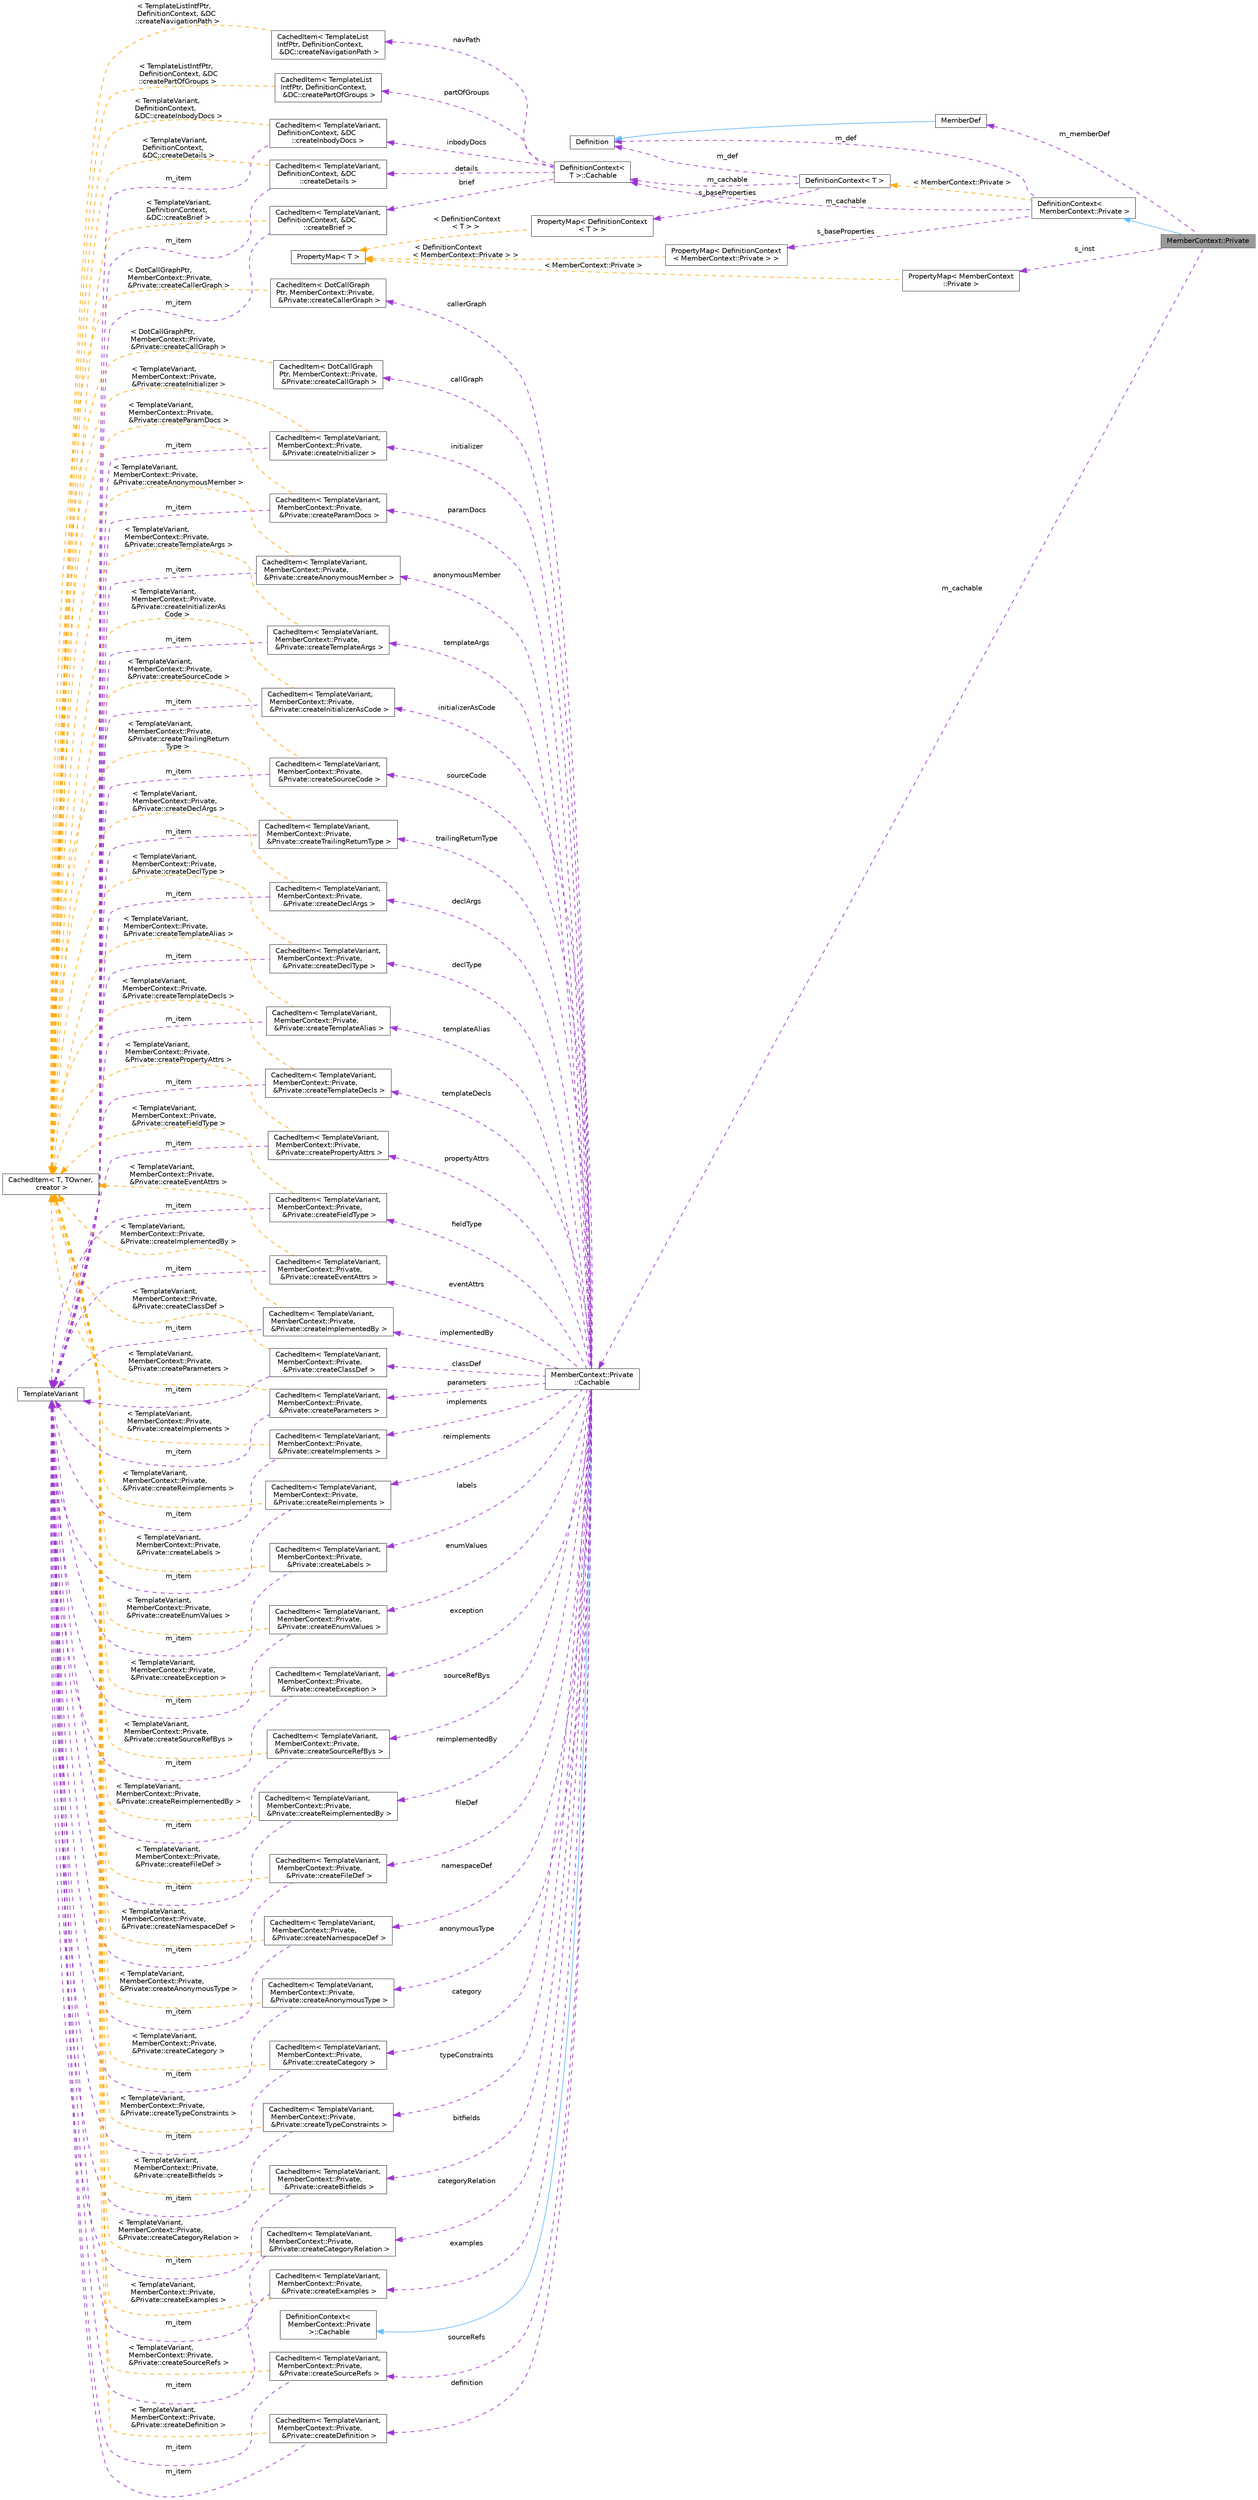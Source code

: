 digraph "MemberContext::Private"
{
 // INTERACTIVE_SVG=YES
 // LATEX_PDF_SIZE
  bgcolor="transparent";
  edge [fontname=Helvetica,fontsize=10,labelfontname=Helvetica,labelfontsize=10];
  node [fontname=Helvetica,fontsize=10,shape=box,height=0.2,width=0.4];
  rankdir="LR";
  Node1 [label="MemberContext::Private",height=0.2,width=0.4,color="gray40", fillcolor="grey60", style="filled", fontcolor="black",tooltip=" "];
  Node2 -> Node1 [dir="back",color="steelblue1",style="solid"];
  Node2 [label="DefinitionContext\<\l MemberContext::Private \>",height=0.2,width=0.4,color="gray40", fillcolor="white", style="filled",URL="$d6/d49/class_definition_context.html",tooltip=" "];
  Node3 -> Node2 [dir="back",color="darkorchid3",style="dashed",label=" m_cachable" ];
  Node3 [label="DefinitionContext\<\l T \>::Cachable",height=0.2,width=0.4,color="gray40", fillcolor="white", style="filled",URL="$d9/d7b/struct_definition_context_1_1_cachable.html",tooltip=" "];
  Node4 -> Node3 [dir="back",color="darkorchid3",style="dashed",label=" details" ];
  Node4 [label="CachedItem\< TemplateVariant,\l DefinitionContext, &DC\l::createDetails \>",height=0.2,width=0.4,color="gray40", fillcolor="white", style="filled",URL="$d7/dc1/class_cached_item.html",tooltip=" "];
  Node5 -> Node4 [dir="back",color="darkorchid3",style="dashed",label=" m_item" ];
  Node5 [label="TemplateVariant",height=0.2,width=0.4,color="gray40", fillcolor="white", style="filled",URL="$d1/dba/class_template_variant.html",tooltip="Variant type which can hold one value of a fixed set of types."];
  Node6 -> Node4 [dir="back",color="orange",style="dashed",label=" \< TemplateVariant,\l DefinitionContext,\l &DC::createDetails \>" ];
  Node6 [label="CachedItem\< T, TOwner,\l creator \>",height=0.2,width=0.4,color="gray40", fillcolor="white", style="filled",URL="$d7/dc1/class_cached_item.html",tooltip="Wrapper for data that needs to be cached."];
  Node7 -> Node3 [dir="back",color="darkorchid3",style="dashed",label=" brief" ];
  Node7 [label="CachedItem\< TemplateVariant,\l DefinitionContext, &DC\l::createBrief \>",height=0.2,width=0.4,color="gray40", fillcolor="white", style="filled",URL="$d7/dc1/class_cached_item.html",tooltip=" "];
  Node5 -> Node7 [dir="back",color="darkorchid3",style="dashed",label=" m_item" ];
  Node6 -> Node7 [dir="back",color="orange",style="dashed",label=" \< TemplateVariant,\l DefinitionContext,\l &DC::createBrief \>" ];
  Node8 -> Node3 [dir="back",color="darkorchid3",style="dashed",label=" inbodyDocs" ];
  Node8 [label="CachedItem\< TemplateVariant,\l DefinitionContext, &DC\l::createInbodyDocs \>",height=0.2,width=0.4,color="gray40", fillcolor="white", style="filled",URL="$d7/dc1/class_cached_item.html",tooltip=" "];
  Node5 -> Node8 [dir="back",color="darkorchid3",style="dashed",label=" m_item" ];
  Node6 -> Node8 [dir="back",color="orange",style="dashed",label=" \< TemplateVariant,\l DefinitionContext,\l &DC::createInbodyDocs \>" ];
  Node9 -> Node3 [dir="back",color="darkorchid3",style="dashed",label=" navPath" ];
  Node9 [label="CachedItem\< TemplateList\lIntfPtr, DefinitionContext,\l &DC::createNavigationPath \>",height=0.2,width=0.4,color="gray40", fillcolor="white", style="filled",URL="$d7/dc1/class_cached_item.html",tooltip=" "];
  Node6 -> Node9 [dir="back",color="orange",style="dashed",label=" \< TemplateListIntfPtr,\l DefinitionContext, &DC\l::createNavigationPath \>" ];
  Node10 -> Node3 [dir="back",color="darkorchid3",style="dashed",label=" partOfGroups" ];
  Node10 [label="CachedItem\< TemplateList\lIntfPtr, DefinitionContext,\l &DC::createPartOfGroups \>",height=0.2,width=0.4,color="gray40", fillcolor="white", style="filled",URL="$d7/dc1/class_cached_item.html",tooltip=" "];
  Node6 -> Node10 [dir="back",color="orange",style="dashed",label=" \< TemplateListIntfPtr,\l DefinitionContext, &DC\l::createPartOfGroups \>" ];
  Node11 -> Node2 [dir="back",color="darkorchid3",style="dashed",label=" m_def" ];
  Node11 [label="Definition",height=0.2,width=0.4,color="gray40", fillcolor="white", style="filled",URL="$d5/dcc/class_definition.html",tooltip="The common base class of all entity definitions found in the sources."];
  Node12 -> Node2 [dir="back",color="darkorchid3",style="dashed",label=" s_baseProperties" ];
  Node12 [label="PropertyMap\< DefinitionContext\l\< MemberContext::Private \> \>",height=0.2,width=0.4,color="gray40", fillcolor="white", style="filled",URL="$d5/dbf/class_property_map.html",tooltip=" "];
  Node13 -> Node12 [dir="back",color="orange",style="dashed",label=" \< DefinitionContext\l\< MemberContext::Private \> \>" ];
  Node13 [label="PropertyMap\< T \>",height=0.2,width=0.4,color="gray40", fillcolor="white", style="filled",URL="$d5/dbf/class_property_map.html",tooltip="Class representing a mapping of properties and the corresponding getter function."];
  Node14 -> Node2 [dir="back",color="orange",style="dashed",label=" \< MemberContext::Private \>" ];
  Node14 [label="DefinitionContext\< T \>",height=0.2,width=0.4,color="gray40", fillcolor="white", style="filled",URL="$d6/d49/class_definition_context.html",tooltip=" "];
  Node3 -> Node14 [dir="back",color="darkorchid3",style="dashed",label=" m_cachable" ];
  Node11 -> Node14 [dir="back",color="darkorchid3",style="dashed",label=" m_def" ];
  Node15 -> Node14 [dir="back",color="darkorchid3",style="dashed",label=" s_baseProperties" ];
  Node15 [label="PropertyMap\< DefinitionContext\l\< T \> \>",height=0.2,width=0.4,color="gray40", fillcolor="white", style="filled",URL="$d5/dbf/class_property_map.html",tooltip=" "];
  Node13 -> Node15 [dir="back",color="orange",style="dashed",label=" \< DefinitionContext\l\< T \> \>" ];
  Node16 -> Node1 [dir="back",color="darkorchid3",style="dashed",label=" m_memberDef" ];
  Node16 [label="MemberDef",height=0.2,width=0.4,color="gray40", fillcolor="white", style="filled",URL="$da/d09/class_member_def.html",tooltip="A model of a class/file/namespace member symbol."];
  Node11 -> Node16 [dir="back",color="steelblue1",style="solid"];
  Node17 -> Node1 [dir="back",color="darkorchid3",style="dashed",label=" m_cachable" ];
  Node17 [label="MemberContext::Private\l::Cachable",height=0.2,width=0.4,color="gray40", fillcolor="white", style="filled",URL="$d7/d88/struct_member_context_1_1_private_1_1_cachable.html",tooltip=" "];
  Node18 -> Node17 [dir="back",color="steelblue1",style="solid"];
  Node18 [label="DefinitionContext\<\l MemberContext::Private\l \>::Cachable",height=0.2,width=0.4,color="gray40", fillcolor="white", style="filled",tooltip=" "];
  Node19 -> Node17 [dir="back",color="darkorchid3",style="dashed",label=" templateArgs" ];
  Node19 [label="CachedItem\< TemplateVariant,\l MemberContext::Private,\l &Private::createTemplateArgs \>",height=0.2,width=0.4,color="gray40", fillcolor="white", style="filled",URL="$d7/dc1/class_cached_item.html",tooltip=" "];
  Node5 -> Node19 [dir="back",color="darkorchid3",style="dashed",label=" m_item" ];
  Node6 -> Node19 [dir="back",color="orange",style="dashed",label=" \< TemplateVariant,\l MemberContext::Private,\l &Private::createTemplateArgs \>" ];
  Node20 -> Node17 [dir="back",color="darkorchid3",style="dashed",label=" templateAlias" ];
  Node20 [label="CachedItem\< TemplateVariant,\l MemberContext::Private,\l &Private::createTemplateAlias \>",height=0.2,width=0.4,color="gray40", fillcolor="white", style="filled",URL="$d7/dc1/class_cached_item.html",tooltip=" "];
  Node5 -> Node20 [dir="back",color="darkorchid3",style="dashed",label=" m_item" ];
  Node6 -> Node20 [dir="back",color="orange",style="dashed",label=" \< TemplateVariant,\l MemberContext::Private,\l &Private::createTemplateAlias \>" ];
  Node21 -> Node17 [dir="back",color="darkorchid3",style="dashed",label=" propertyAttrs" ];
  Node21 [label="CachedItem\< TemplateVariant,\l MemberContext::Private,\l &Private::createPropertyAttrs \>",height=0.2,width=0.4,color="gray40", fillcolor="white", style="filled",URL="$d7/dc1/class_cached_item.html",tooltip=" "];
  Node5 -> Node21 [dir="back",color="darkorchid3",style="dashed",label=" m_item" ];
  Node6 -> Node21 [dir="back",color="orange",style="dashed",label=" \< TemplateVariant,\l MemberContext::Private,\l &Private::createPropertyAttrs \>" ];
  Node22 -> Node17 [dir="back",color="darkorchid3",style="dashed",label=" eventAttrs" ];
  Node22 [label="CachedItem\< TemplateVariant,\l MemberContext::Private,\l &Private::createEventAttrs \>",height=0.2,width=0.4,color="gray40", fillcolor="white", style="filled",URL="$d7/dc1/class_cached_item.html",tooltip=" "];
  Node5 -> Node22 [dir="back",color="darkorchid3",style="dashed",label=" m_item" ];
  Node6 -> Node22 [dir="back",color="orange",style="dashed",label=" \< TemplateVariant,\l MemberContext::Private,\l &Private::createEventAttrs \>" ];
  Node23 -> Node17 [dir="back",color="darkorchid3",style="dashed",label=" parameters" ];
  Node23 [label="CachedItem\< TemplateVariant,\l MemberContext::Private,\l &Private::createParameters \>",height=0.2,width=0.4,color="gray40", fillcolor="white", style="filled",URL="$d7/dc1/class_cached_item.html",tooltip=" "];
  Node5 -> Node23 [dir="back",color="darkorchid3",style="dashed",label=" m_item" ];
  Node6 -> Node23 [dir="back",color="orange",style="dashed",label=" \< TemplateVariant,\l MemberContext::Private,\l &Private::createParameters \>" ];
  Node24 -> Node17 [dir="back",color="darkorchid3",style="dashed",label=" enumValues" ];
  Node24 [label="CachedItem\< TemplateVariant,\l MemberContext::Private,\l &Private::createEnumValues \>",height=0.2,width=0.4,color="gray40", fillcolor="white", style="filled",URL="$d7/dc1/class_cached_item.html",tooltip=" "];
  Node5 -> Node24 [dir="back",color="darkorchid3",style="dashed",label=" m_item" ];
  Node6 -> Node24 [dir="back",color="orange",style="dashed",label=" \< TemplateVariant,\l MemberContext::Private,\l &Private::createEnumValues \>" ];
  Node25 -> Node17 [dir="back",color="darkorchid3",style="dashed",label=" fileDef" ];
  Node25 [label="CachedItem\< TemplateVariant,\l MemberContext::Private,\l &Private::createFileDef \>",height=0.2,width=0.4,color="gray40", fillcolor="white", style="filled",URL="$d7/dc1/class_cached_item.html",tooltip=" "];
  Node5 -> Node25 [dir="back",color="darkorchid3",style="dashed",label=" m_item" ];
  Node6 -> Node25 [dir="back",color="orange",style="dashed",label=" \< TemplateVariant,\l MemberContext::Private,\l &Private::createFileDef \>" ];
  Node26 -> Node17 [dir="back",color="darkorchid3",style="dashed",label=" namespaceDef" ];
  Node26 [label="CachedItem\< TemplateVariant,\l MemberContext::Private,\l &Private::createNamespaceDef \>",height=0.2,width=0.4,color="gray40", fillcolor="white", style="filled",URL="$d7/dc1/class_cached_item.html",tooltip=" "];
  Node5 -> Node26 [dir="back",color="darkorchid3",style="dashed",label=" m_item" ];
  Node6 -> Node26 [dir="back",color="orange",style="dashed",label=" \< TemplateVariant,\l MemberContext::Private,\l &Private::createNamespaceDef \>" ];
  Node27 -> Node17 [dir="back",color="darkorchid3",style="dashed",label=" category" ];
  Node27 [label="CachedItem\< TemplateVariant,\l MemberContext::Private,\l &Private::createCategory \>",height=0.2,width=0.4,color="gray40", fillcolor="white", style="filled",URL="$d7/dc1/class_cached_item.html",tooltip=" "];
  Node5 -> Node27 [dir="back",color="darkorchid3",style="dashed",label=" m_item" ];
  Node6 -> Node27 [dir="back",color="orange",style="dashed",label=" \< TemplateVariant,\l MemberContext::Private,\l &Private::createCategory \>" ];
  Node28 -> Node17 [dir="back",color="darkorchid3",style="dashed",label=" categoryRelation" ];
  Node28 [label="CachedItem\< TemplateVariant,\l MemberContext::Private,\l &Private::createCategoryRelation \>",height=0.2,width=0.4,color="gray40", fillcolor="white", style="filled",URL="$d7/dc1/class_cached_item.html",tooltip=" "];
  Node5 -> Node28 [dir="back",color="darkorchid3",style="dashed",label=" m_item" ];
  Node6 -> Node28 [dir="back",color="orange",style="dashed",label=" \< TemplateVariant,\l MemberContext::Private,\l &Private::createCategoryRelation \>" ];
  Node29 -> Node17 [dir="back",color="darkorchid3",style="dashed",label=" definition" ];
  Node29 [label="CachedItem\< TemplateVariant,\l MemberContext::Private,\l &Private::createDefinition \>",height=0.2,width=0.4,color="gray40", fillcolor="white", style="filled",URL="$d7/dc1/class_cached_item.html",tooltip=" "];
  Node5 -> Node29 [dir="back",color="darkorchid3",style="dashed",label=" m_item" ];
  Node6 -> Node29 [dir="back",color="orange",style="dashed",label=" \< TemplateVariant,\l MemberContext::Private,\l &Private::createDefinition \>" ];
  Node30 -> Node17 [dir="back",color="darkorchid3",style="dashed",label=" trailingReturnType" ];
  Node30 [label="CachedItem\< TemplateVariant,\l MemberContext::Private,\l &Private::createTrailingReturnType \>",height=0.2,width=0.4,color="gray40", fillcolor="white", style="filled",URL="$d7/dc1/class_cached_item.html",tooltip=" "];
  Node5 -> Node30 [dir="back",color="darkorchid3",style="dashed",label=" m_item" ];
  Node6 -> Node30 [dir="back",color="orange",style="dashed",label=" \< TemplateVariant,\l MemberContext::Private,\l &Private::createTrailingReturn\lType \>" ];
  Node31 -> Node17 [dir="back",color="darkorchid3",style="dashed",label=" templateDecls" ];
  Node31 [label="CachedItem\< TemplateVariant,\l MemberContext::Private,\l &Private::createTemplateDecls \>",height=0.2,width=0.4,color="gray40", fillcolor="white", style="filled",URL="$d7/dc1/class_cached_item.html",tooltip=" "];
  Node5 -> Node31 [dir="back",color="darkorchid3",style="dashed",label=" m_item" ];
  Node6 -> Node31 [dir="back",color="orange",style="dashed",label=" \< TemplateVariant,\l MemberContext::Private,\l &Private::createTemplateDecls \>" ];
  Node32 -> Node17 [dir="back",color="darkorchid3",style="dashed",label=" classDef" ];
  Node32 [label="CachedItem\< TemplateVariant,\l MemberContext::Private,\l &Private::createClassDef \>",height=0.2,width=0.4,color="gray40", fillcolor="white", style="filled",URL="$d7/dc1/class_cached_item.html",tooltip=" "];
  Node5 -> Node32 [dir="back",color="darkorchid3",style="dashed",label=" m_item" ];
  Node6 -> Node32 [dir="back",color="orange",style="dashed",label=" \< TemplateVariant,\l MemberContext::Private,\l &Private::createClassDef \>" ];
  Node33 -> Node17 [dir="back",color="darkorchid3",style="dashed",label=" anonymousType" ];
  Node33 [label="CachedItem\< TemplateVariant,\l MemberContext::Private,\l &Private::createAnonymousType \>",height=0.2,width=0.4,color="gray40", fillcolor="white", style="filled",URL="$d7/dc1/class_cached_item.html",tooltip=" "];
  Node5 -> Node33 [dir="back",color="darkorchid3",style="dashed",label=" m_item" ];
  Node6 -> Node33 [dir="back",color="orange",style="dashed",label=" \< TemplateVariant,\l MemberContext::Private,\l &Private::createAnonymousType \>" ];
  Node34 -> Node17 [dir="back",color="darkorchid3",style="dashed",label=" paramDocs" ];
  Node34 [label="CachedItem\< TemplateVariant,\l MemberContext::Private,\l &Private::createParamDocs \>",height=0.2,width=0.4,color="gray40", fillcolor="white", style="filled",URL="$d7/dc1/class_cached_item.html",tooltip=" "];
  Node5 -> Node34 [dir="back",color="darkorchid3",style="dashed",label=" m_item" ];
  Node6 -> Node34 [dir="back",color="orange",style="dashed",label=" \< TemplateVariant,\l MemberContext::Private,\l &Private::createParamDocs \>" ];
  Node35 -> Node17 [dir="back",color="darkorchid3",style="dashed",label=" implements" ];
  Node35 [label="CachedItem\< TemplateVariant,\l MemberContext::Private,\l &Private::createImplements \>",height=0.2,width=0.4,color="gray40", fillcolor="white", style="filled",URL="$d7/dc1/class_cached_item.html",tooltip=" "];
  Node5 -> Node35 [dir="back",color="darkorchid3",style="dashed",label=" m_item" ];
  Node6 -> Node35 [dir="back",color="orange",style="dashed",label=" \< TemplateVariant,\l MemberContext::Private,\l &Private::createImplements \>" ];
  Node36 -> Node17 [dir="back",color="darkorchid3",style="dashed",label=" reimplements" ];
  Node36 [label="CachedItem\< TemplateVariant,\l MemberContext::Private,\l &Private::createReimplements \>",height=0.2,width=0.4,color="gray40", fillcolor="white", style="filled",URL="$d7/dc1/class_cached_item.html",tooltip=" "];
  Node5 -> Node36 [dir="back",color="darkorchid3",style="dashed",label=" m_item" ];
  Node6 -> Node36 [dir="back",color="orange",style="dashed",label=" \< TemplateVariant,\l MemberContext::Private,\l &Private::createReimplements \>" ];
  Node37 -> Node17 [dir="back",color="darkorchid3",style="dashed",label=" implementedBy" ];
  Node37 [label="CachedItem\< TemplateVariant,\l MemberContext::Private,\l &Private::createImplementedBy \>",height=0.2,width=0.4,color="gray40", fillcolor="white", style="filled",URL="$d7/dc1/class_cached_item.html",tooltip=" "];
  Node5 -> Node37 [dir="back",color="darkorchid3",style="dashed",label=" m_item" ];
  Node6 -> Node37 [dir="back",color="orange",style="dashed",label=" \< TemplateVariant,\l MemberContext::Private,\l &Private::createImplementedBy \>" ];
  Node38 -> Node17 [dir="back",color="darkorchid3",style="dashed",label=" reimplementedBy" ];
  Node38 [label="CachedItem\< TemplateVariant,\l MemberContext::Private,\l &Private::createReimplementedBy \>",height=0.2,width=0.4,color="gray40", fillcolor="white", style="filled",URL="$d7/dc1/class_cached_item.html",tooltip=" "];
  Node5 -> Node38 [dir="back",color="darkorchid3",style="dashed",label=" m_item" ];
  Node6 -> Node38 [dir="back",color="orange",style="dashed",label=" \< TemplateVariant,\l MemberContext::Private,\l &Private::createReimplementedBy \>" ];
  Node39 -> Node17 [dir="back",color="darkorchid3",style="dashed",label=" examples" ];
  Node39 [label="CachedItem\< TemplateVariant,\l MemberContext::Private,\l &Private::createExamples \>",height=0.2,width=0.4,color="gray40", fillcolor="white", style="filled",URL="$d7/dc1/class_cached_item.html",tooltip=" "];
  Node5 -> Node39 [dir="back",color="darkorchid3",style="dashed",label=" m_item" ];
  Node6 -> Node39 [dir="back",color="orange",style="dashed",label=" \< TemplateVariant,\l MemberContext::Private,\l &Private::createExamples \>" ];
  Node40 -> Node17 [dir="back",color="darkorchid3",style="dashed",label=" sourceRefs" ];
  Node40 [label="CachedItem\< TemplateVariant,\l MemberContext::Private,\l &Private::createSourceRefs \>",height=0.2,width=0.4,color="gray40", fillcolor="white", style="filled",URL="$d7/dc1/class_cached_item.html",tooltip=" "];
  Node5 -> Node40 [dir="back",color="darkorchid3",style="dashed",label=" m_item" ];
  Node6 -> Node40 [dir="back",color="orange",style="dashed",label=" \< TemplateVariant,\l MemberContext::Private,\l &Private::createSourceRefs \>" ];
  Node41 -> Node17 [dir="back",color="darkorchid3",style="dashed",label=" sourceRefBys" ];
  Node41 [label="CachedItem\< TemplateVariant,\l MemberContext::Private,\l &Private::createSourceRefBys \>",height=0.2,width=0.4,color="gray40", fillcolor="white", style="filled",URL="$d7/dc1/class_cached_item.html",tooltip=" "];
  Node5 -> Node41 [dir="back",color="darkorchid3",style="dashed",label=" m_item" ];
  Node6 -> Node41 [dir="back",color="orange",style="dashed",label=" \< TemplateVariant,\l MemberContext::Private,\l &Private::createSourceRefBys \>" ];
  Node42 -> Node17 [dir="back",color="darkorchid3",style="dashed",label=" callGraph" ];
  Node42 [label="CachedItem\< DotCallGraph\lPtr, MemberContext::Private,\l &Private::createCallGraph \>",height=0.2,width=0.4,color="gray40", fillcolor="white", style="filled",URL="$d7/dc1/class_cached_item.html",tooltip=" "];
  Node6 -> Node42 [dir="back",color="orange",style="dashed",label=" \< DotCallGraphPtr,\l MemberContext::Private,\l &Private::createCallGraph \>" ];
  Node43 -> Node17 [dir="back",color="darkorchid3",style="dashed",label=" callerGraph" ];
  Node43 [label="CachedItem\< DotCallGraph\lPtr, MemberContext::Private,\l &Private::createCallerGraph \>",height=0.2,width=0.4,color="gray40", fillcolor="white", style="filled",URL="$d7/dc1/class_cached_item.html",tooltip=" "];
  Node6 -> Node43 [dir="back",color="orange",style="dashed",label=" \< DotCallGraphPtr,\l MemberContext::Private,\l &Private::createCallerGraph \>" ];
  Node44 -> Node17 [dir="back",color="darkorchid3",style="dashed",label=" anonymousMember" ];
  Node44 [label="CachedItem\< TemplateVariant,\l MemberContext::Private,\l &Private::createAnonymousMember \>",height=0.2,width=0.4,color="gray40", fillcolor="white", style="filled",URL="$d7/dc1/class_cached_item.html",tooltip=" "];
  Node5 -> Node44 [dir="back",color="darkorchid3",style="dashed",label=" m_item" ];
  Node6 -> Node44 [dir="back",color="orange",style="dashed",label=" \< TemplateVariant,\l MemberContext::Private,\l &Private::createAnonymousMember \>" ];
  Node45 -> Node17 [dir="back",color="darkorchid3",style="dashed",label=" labels" ];
  Node45 [label="CachedItem\< TemplateVariant,\l MemberContext::Private,\l &Private::createLabels \>",height=0.2,width=0.4,color="gray40", fillcolor="white", style="filled",URL="$d7/dc1/class_cached_item.html",tooltip=" "];
  Node5 -> Node45 [dir="back",color="darkorchid3",style="dashed",label=" m_item" ];
  Node6 -> Node45 [dir="back",color="orange",style="dashed",label=" \< TemplateVariant,\l MemberContext::Private,\l &Private::createLabels \>" ];
  Node46 -> Node17 [dir="back",color="darkorchid3",style="dashed",label=" typeConstraints" ];
  Node46 [label="CachedItem\< TemplateVariant,\l MemberContext::Private,\l &Private::createTypeConstraints \>",height=0.2,width=0.4,color="gray40", fillcolor="white", style="filled",URL="$d7/dc1/class_cached_item.html",tooltip=" "];
  Node5 -> Node46 [dir="back",color="darkorchid3",style="dashed",label=" m_item" ];
  Node6 -> Node46 [dir="back",color="orange",style="dashed",label=" \< TemplateVariant,\l MemberContext::Private,\l &Private::createTypeConstraints \>" ];
  Node47 -> Node17 [dir="back",color="darkorchid3",style="dashed",label=" initializer" ];
  Node47 [label="CachedItem\< TemplateVariant,\l MemberContext::Private,\l &Private::createInitializer \>",height=0.2,width=0.4,color="gray40", fillcolor="white", style="filled",URL="$d7/dc1/class_cached_item.html",tooltip=" "];
  Node5 -> Node47 [dir="back",color="darkorchid3",style="dashed",label=" m_item" ];
  Node6 -> Node47 [dir="back",color="orange",style="dashed",label=" \< TemplateVariant,\l MemberContext::Private,\l &Private::createInitializer \>" ];
  Node48 -> Node17 [dir="back",color="darkorchid3",style="dashed",label=" initializerAsCode" ];
  Node48 [label="CachedItem\< TemplateVariant,\l MemberContext::Private,\l &Private::createInitializerAsCode \>",height=0.2,width=0.4,color="gray40", fillcolor="white", style="filled",URL="$d7/dc1/class_cached_item.html",tooltip=" "];
  Node5 -> Node48 [dir="back",color="darkorchid3",style="dashed",label=" m_item" ];
  Node6 -> Node48 [dir="back",color="orange",style="dashed",label=" \< TemplateVariant,\l MemberContext::Private,\l &Private::createInitializerAs\lCode \>" ];
  Node49 -> Node17 [dir="back",color="darkorchid3",style="dashed",label=" sourceCode" ];
  Node49 [label="CachedItem\< TemplateVariant,\l MemberContext::Private,\l &Private::createSourceCode \>",height=0.2,width=0.4,color="gray40", fillcolor="white", style="filled",URL="$d7/dc1/class_cached_item.html",tooltip=" "];
  Node5 -> Node49 [dir="back",color="darkorchid3",style="dashed",label=" m_item" ];
  Node6 -> Node49 [dir="back",color="orange",style="dashed",label=" \< TemplateVariant,\l MemberContext::Private,\l &Private::createSourceCode \>" ];
  Node50 -> Node17 [dir="back",color="darkorchid3",style="dashed",label=" declArgs" ];
  Node50 [label="CachedItem\< TemplateVariant,\l MemberContext::Private,\l &Private::createDeclArgs \>",height=0.2,width=0.4,color="gray40", fillcolor="white", style="filled",URL="$d7/dc1/class_cached_item.html",tooltip=" "];
  Node5 -> Node50 [dir="back",color="darkorchid3",style="dashed",label=" m_item" ];
  Node6 -> Node50 [dir="back",color="orange",style="dashed",label=" \< TemplateVariant,\l MemberContext::Private,\l &Private::createDeclArgs \>" ];
  Node51 -> Node17 [dir="back",color="darkorchid3",style="dashed",label=" declType" ];
  Node51 [label="CachedItem\< TemplateVariant,\l MemberContext::Private,\l &Private::createDeclType \>",height=0.2,width=0.4,color="gray40", fillcolor="white", style="filled",URL="$d7/dc1/class_cached_item.html",tooltip=" "];
  Node5 -> Node51 [dir="back",color="darkorchid3",style="dashed",label=" m_item" ];
  Node6 -> Node51 [dir="back",color="orange",style="dashed",label=" \< TemplateVariant,\l MemberContext::Private,\l &Private::createDeclType \>" ];
  Node52 -> Node17 [dir="back",color="darkorchid3",style="dashed",label=" fieldType" ];
  Node52 [label="CachedItem\< TemplateVariant,\l MemberContext::Private,\l &Private::createFieldType \>",height=0.2,width=0.4,color="gray40", fillcolor="white", style="filled",URL="$d7/dc1/class_cached_item.html",tooltip=" "];
  Node5 -> Node52 [dir="back",color="darkorchid3",style="dashed",label=" m_item" ];
  Node6 -> Node52 [dir="back",color="orange",style="dashed",label=" \< TemplateVariant,\l MemberContext::Private,\l &Private::createFieldType \>" ];
  Node53 -> Node17 [dir="back",color="darkorchid3",style="dashed",label=" exception" ];
  Node53 [label="CachedItem\< TemplateVariant,\l MemberContext::Private,\l &Private::createException \>",height=0.2,width=0.4,color="gray40", fillcolor="white", style="filled",URL="$d7/dc1/class_cached_item.html",tooltip=" "];
  Node5 -> Node53 [dir="back",color="darkorchid3",style="dashed",label=" m_item" ];
  Node6 -> Node53 [dir="back",color="orange",style="dashed",label=" \< TemplateVariant,\l MemberContext::Private,\l &Private::createException \>" ];
  Node54 -> Node17 [dir="back",color="darkorchid3",style="dashed",label=" bitfields" ];
  Node54 [label="CachedItem\< TemplateVariant,\l MemberContext::Private,\l &Private::createBitfields \>",height=0.2,width=0.4,color="gray40", fillcolor="white", style="filled",URL="$d7/dc1/class_cached_item.html",tooltip=" "];
  Node5 -> Node54 [dir="back",color="darkorchid3",style="dashed",label=" m_item" ];
  Node6 -> Node54 [dir="back",color="orange",style="dashed",label=" \< TemplateVariant,\l MemberContext::Private,\l &Private::createBitfields \>" ];
  Node55 -> Node1 [dir="back",color="darkorchid3",style="dashed",label=" s_inst" ];
  Node55 [label="PropertyMap\< MemberContext\l::Private \>",height=0.2,width=0.4,color="gray40", fillcolor="white", style="filled",URL="$d5/dbf/class_property_map.html",tooltip=" "];
  Node13 -> Node55 [dir="back",color="orange",style="dashed",label=" \< MemberContext::Private \>" ];
}
